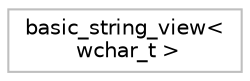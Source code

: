 digraph "Graphical Class Hierarchy"
{
 // LATEX_PDF_SIZE
  edge [fontname="Helvetica",fontsize="10",labelfontname="Helvetica",labelfontsize="10"];
  node [fontname="Helvetica",fontsize="10",shape=record];
  rankdir="LR";
  Node0 [label="basic_string_view\<\l wchar_t \>",height=0.2,width=0.4,color="grey75", fillcolor="white", style="filled",tooltip=" "];
}
